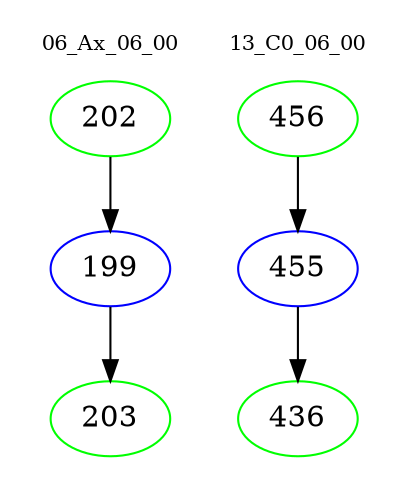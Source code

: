 digraph{
subgraph cluster_0 {
color = white
label = "06_Ax_06_00";
fontsize=10;
T0_202 [label="202", color="green"]
T0_202 -> T0_199 [color="black"]
T0_199 [label="199", color="blue"]
T0_199 -> T0_203 [color="black"]
T0_203 [label="203", color="green"]
}
subgraph cluster_1 {
color = white
label = "13_C0_06_00";
fontsize=10;
T1_456 [label="456", color="green"]
T1_456 -> T1_455 [color="black"]
T1_455 [label="455", color="blue"]
T1_455 -> T1_436 [color="black"]
T1_436 [label="436", color="green"]
}
}
